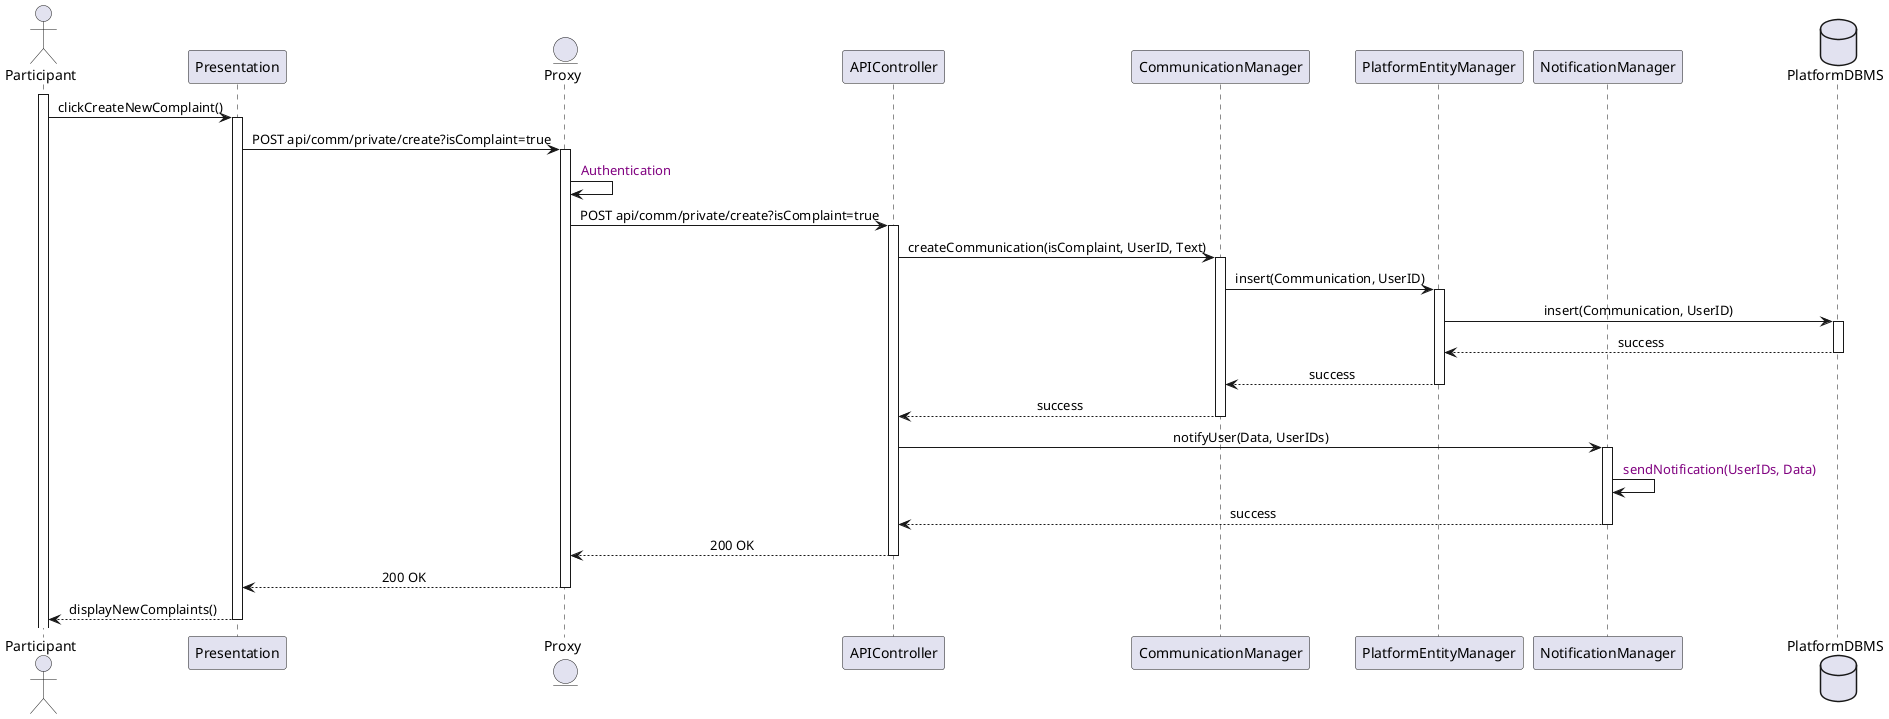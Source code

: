 @startuml UserOpensComplaint
skinparam sequenceMessageAlign center
actor       Participant
participant  Presentation
entity      Proxy
participant APIController
participant CommunicationManager
participant PlatformEntityManager
participant NotificationManager
database    PlatformDBMS

' I'm assuming the user has already typed the text of the complaint
' and the api call contains the text of the complaint

activate Participant
Participant -> Presentation : clickCreateNewComplaint()
activate Presentation
Presentation -> Proxy : POST api/comm/private/create?isComplaint=true
activate Proxy
Proxy -> Proxy : <color:purple> Authentication
Proxy -> APIController : POST api/comm/private/create?isComplaint=true
activate APIController
APIController -> CommunicationManager : createCommunication(isComplaint, UserID, Text)
activate CommunicationManager
CommunicationManager -> PlatformEntityManager : insert(Communication, UserID)
activate PlatformEntityManager
PlatformEntityManager -> PlatformDBMS : insert(Communication, UserID)
activate PlatformDBMS
PlatformDBMS --> PlatformEntityManager : success
deactivate PlatformDBMS
PlatformEntityManager --> CommunicationManager : success
deactivate PlatformEntityManager
CommunicationManager --> APIController : success
deactivate CommunicationManager
APIController -> NotificationManager : notifyUser(Data, UserIDs)
activate NotificationManager
NotificationManager -> NotificationManager : <color:purple> sendNotification(UserIDs, Data)
NotificationManager --> APIController : success
deactivate NotificationManager
deactivate CommunicationManager
APIController --> Proxy : 200 OK
deactivate APIController
Proxy --> Presentation : 200 OK
deactivate Proxy
Presentation --> Participant : displayNewComplaints()
deactivate Presentation



